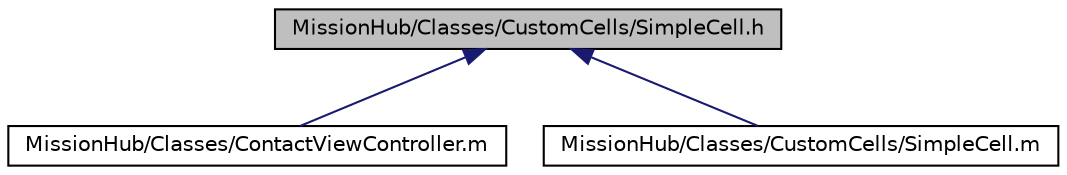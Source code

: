 digraph G
{
  edge [fontname="Helvetica",fontsize="10",labelfontname="Helvetica",labelfontsize="10"];
  node [fontname="Helvetica",fontsize="10",shape=record];
  Node1 [label="MissionHub/Classes/CustomCells/SimpleCell.h",height=0.2,width=0.4,color="black", fillcolor="grey75", style="filled" fontcolor="black"];
  Node1 -> Node2 [dir="back",color="midnightblue",fontsize="10",style="solid",fontname="Helvetica"];
  Node2 [label="MissionHub/Classes/ContactViewController.m",height=0.2,width=0.4,color="black", fillcolor="white", style="filled",URL="$_contact_view_controller_8m.html"];
  Node1 -> Node3 [dir="back",color="midnightblue",fontsize="10",style="solid",fontname="Helvetica"];
  Node3 [label="MissionHub/Classes/CustomCells/SimpleCell.m",height=0.2,width=0.4,color="black", fillcolor="white", style="filled",URL="$_simple_cell_8m.html"];
}
